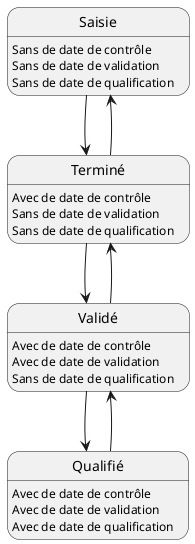 @startuml

State Saisie
State Terminé
State Validé
State Qualifié

Saisie : Sans de date de contrôle
Saisie : Sans de date de validation
Saisie : Sans de date de qualification

Terminé : Avec de date de contrôle
Terminé : Sans de date de validation
Terminé : Sans de date de qualification

Validé : Avec de date de contrôle
Validé : Avec de date de validation
Validé : Sans de date de qualification

Qualifié : Avec de date de contrôle
Qualifié : Avec de date de validation
Qualifié : Avec de date de qualification

Saisie --> Terminé
Terminé --> Validé
Validé --> Qualifié
Qualifié --> Validé
Validé --> Terminé
Terminé --> Saisie

@enduml